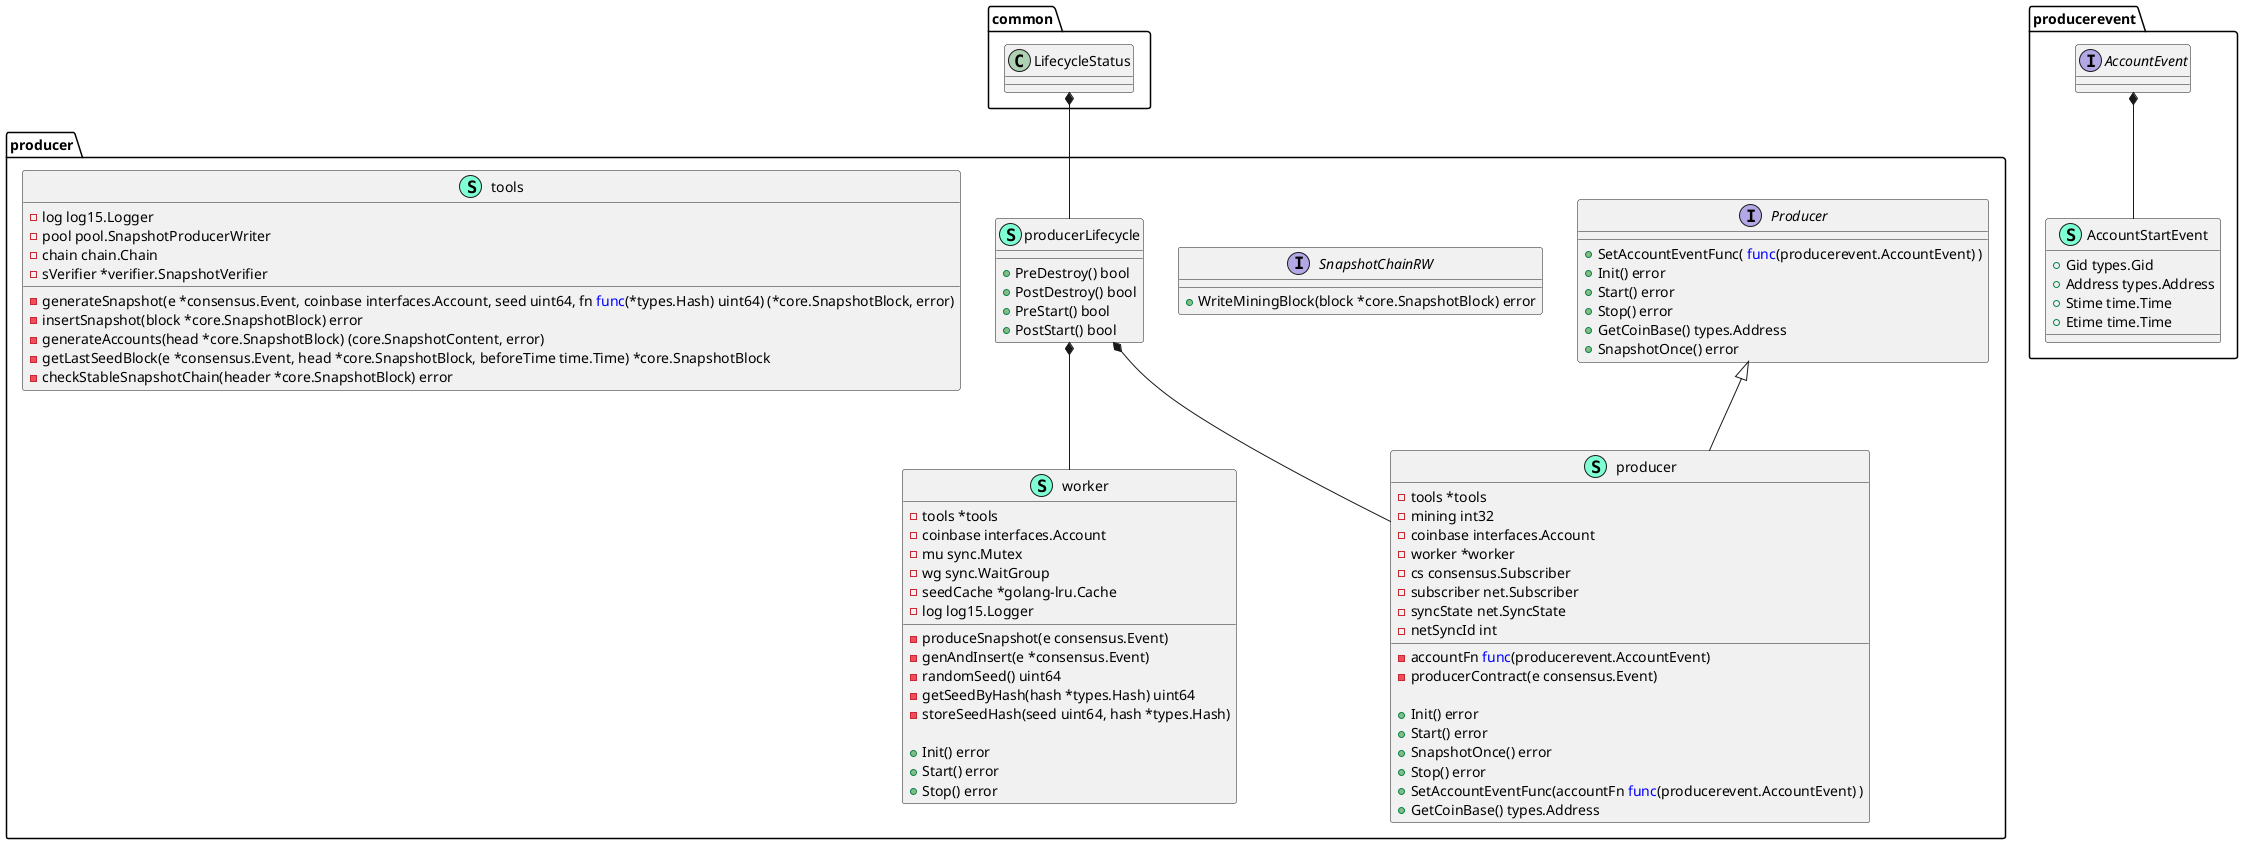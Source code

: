 @startuml
namespace producer {
    interface Producer  {
        + SetAccountEventFunc( <font color=blue>func</font>(producerevent.AccountEvent) ) 
        + Init() error
        + Start() error
        + Stop() error
        + GetCoinBase() types.Address
        + SnapshotOnce() error

    }
    interface SnapshotChainRW  {
        + WriteMiningBlock(block *core.SnapshotBlock) error

    }
    class producer << (S,Aquamarine) >> {
        - tools *tools
        - mining int32
        - coinbase interfaces.Account
        - worker *worker
        - cs consensus.Subscriber
        - subscriber net.Subscriber
        - accountFn <font color=blue>func</font>(producerevent.AccountEvent) 
        - syncState net.SyncState
        - netSyncId int

        - producerContract(e consensus.Event) 

        + Init() error
        + Start() error
        + SnapshotOnce() error
        + Stop() error
        + SetAccountEventFunc(accountFn <font color=blue>func</font>(producerevent.AccountEvent) ) 
        + GetCoinBase() types.Address

    }
    class producerLifecycle << (S,Aquamarine) >> {
        + PreDestroy() bool
        + PostDestroy() bool
        + PreStart() bool
        + PostStart() bool

    }
    class tools << (S,Aquamarine) >> {
        - log log15.Logger
        - pool pool.SnapshotProducerWriter
        - chain chain.Chain
        - sVerifier *verifier.SnapshotVerifier

        - generateSnapshot(e *consensus.Event, coinbase interfaces.Account, seed uint64, fn <font color=blue>func</font>(*types.Hash) uint64) (*core.SnapshotBlock, error)
        - insertSnapshot(block *core.SnapshotBlock) error
        - generateAccounts(head *core.SnapshotBlock) (core.SnapshotContent, error)
        - getLastSeedBlock(e *consensus.Event, head *core.SnapshotBlock, beforeTime time.Time) *core.SnapshotBlock
        - checkStableSnapshotChain(header *core.SnapshotBlock) error

    }
    class worker << (S,Aquamarine) >> {
        - tools *tools
        - coinbase interfaces.Account
        - mu sync.Mutex
        - wg sync.WaitGroup
        - seedCache *golang-lru.Cache
        - log log15.Logger

        - produceSnapshot(e consensus.Event) 
        - genAndInsert(e *consensus.Event) 
        - randomSeed() uint64
        - getSeedByHash(hash *types.Hash) uint64
        - storeSeedHash(seed uint64, hash *types.Hash) 

        + Init() error
        + Start() error
        + Stop() error

    }
}
"producer.producerLifecycle" *-- "producer.producer"
"common.LifecycleStatus" *-- "producer.producerLifecycle"
"producer.producerLifecycle" *-- "producer.worker"

"producer.Producer" <|-- "producer.producer"

namespace producerevent {
    interface AccountEvent  {
    }
    class AccountStartEvent << (S,Aquamarine) >> {
        + Gid types.Gid
        + Address types.Address
        + Stime time.Time
        + Etime time.Time

    }
}
"producerevent.AccountEvent" *-- "producerevent.AccountStartEvent"


@enduml
